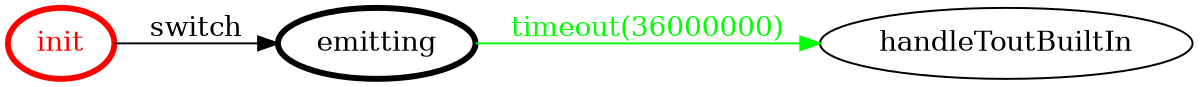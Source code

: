 /*
*
* A GraphViz DOT FSM description 
* Please use a GraphViz visualizer (like http://www.webgraphviz.com)
*  
*/

digraph finite_state_machine {
	rankdir=LR
	size="8,5"
	
	init [ color = red ][ fontcolor = red ][ penwidth = 3 ]
	emitting [ color = black ][ fontcolor = black ][ penwidth = 3 ]
	
	init -> emitting [ label = "switch" ][ color = black ][ fontcolor = black ]
	emitting -> handleToutBuiltIn [ label = "timeout(36000000)" ][ color = green ][ fontcolor = green ]
}
